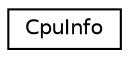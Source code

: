 digraph "Graphical Class Hierarchy"
{
  edge [fontname="Helvetica",fontsize="10",labelfontname="Helvetica",labelfontsize="10"];
  node [fontname="Helvetica",fontsize="10",shape=record];
  rankdir="LR";
  Node1 [label="CpuInfo",height=0.2,width=0.4,color="black", fillcolor="white", style="filled",URL="$structCpuInfo.html",tooltip="Structure with general CPU information. "];
}
